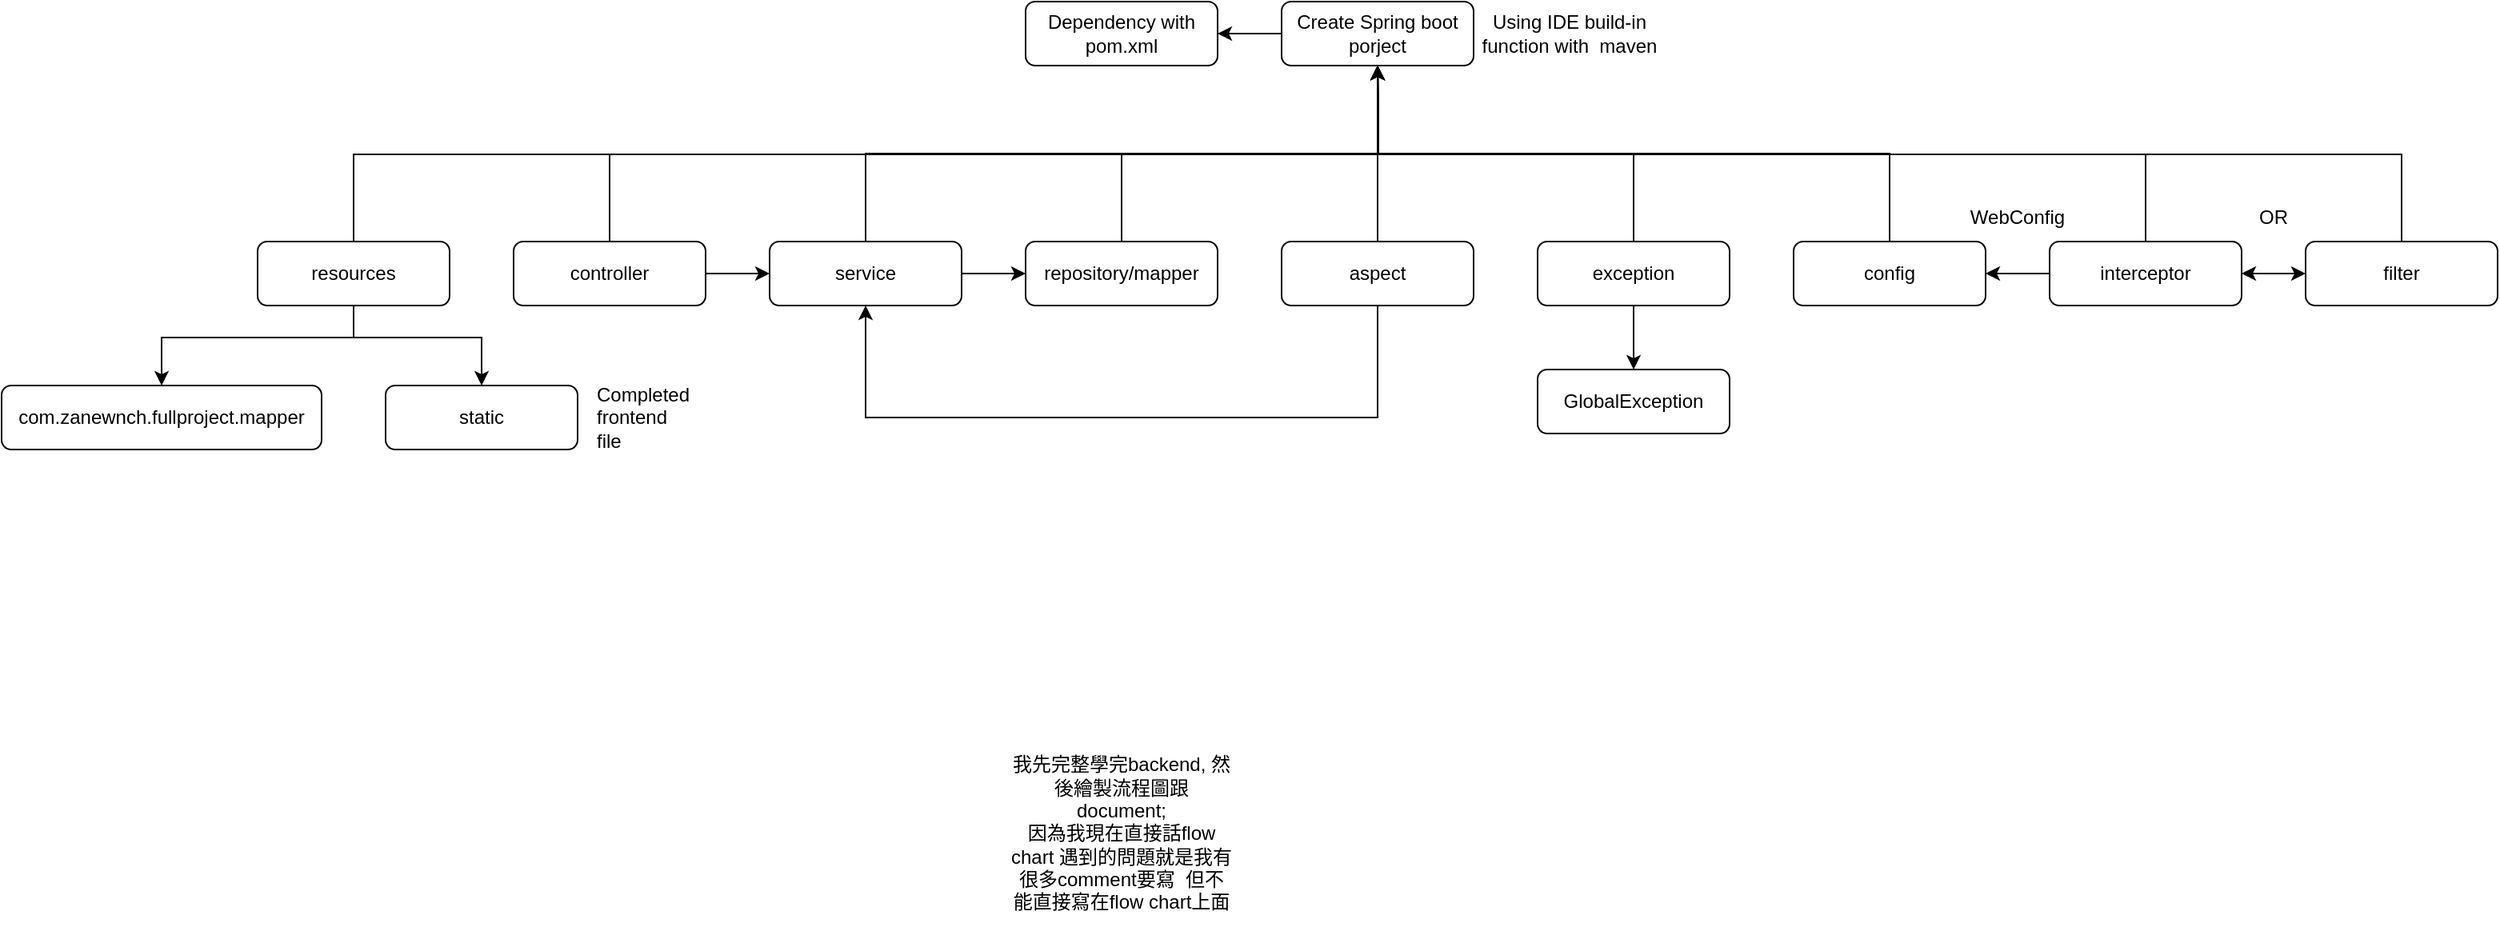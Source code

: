 <mxfile version="21.6.9" type="github">
  <diagram id="C5RBs43oDa-KdzZeNtuy" name="Page-1">
    <mxGraphModel dx="2086" dy="710" grid="1" gridSize="10" guides="1" tooltips="1" connect="1" arrows="1" fold="1" page="1" pageScale="1" pageWidth="827" pageHeight="1169" math="0" shadow="0">
      <root>
        <mxCell id="WIyWlLk6GJQsqaUBKTNV-0" />
        <mxCell id="WIyWlLk6GJQsqaUBKTNV-1" parent="WIyWlLk6GJQsqaUBKTNV-0" />
        <mxCell id="VAbePePrgSVZJEQ0e8aC-19" value="" style="edgeStyle=orthogonalEdgeStyle;rounded=0;orthogonalLoop=1;jettySize=auto;html=1;" edge="1" parent="WIyWlLk6GJQsqaUBKTNV-1" source="WIyWlLk6GJQsqaUBKTNV-3" target="VAbePePrgSVZJEQ0e8aC-10">
          <mxGeometry relative="1" as="geometry" />
        </mxCell>
        <mxCell id="WIyWlLk6GJQsqaUBKTNV-3" value="Create Spring boot porject" style="rounded=1;whiteSpace=wrap;html=1;fontSize=12;glass=0;strokeWidth=1;shadow=0;" parent="WIyWlLk6GJQsqaUBKTNV-1" vertex="1">
          <mxGeometry x="320" y="80" width="120" height="40" as="geometry" />
        </mxCell>
        <mxCell id="VAbePePrgSVZJEQ0e8aC-0" value="Using IDE build-in function with&amp;nbsp; maven" style="text;html=1;strokeColor=none;fillColor=none;align=center;verticalAlign=middle;whiteSpace=wrap;rounded=0;" vertex="1" parent="WIyWlLk6GJQsqaUBKTNV-1">
          <mxGeometry x="440" y="85" width="120" height="30" as="geometry" />
        </mxCell>
        <mxCell id="VAbePePrgSVZJEQ0e8aC-10" value="Dependency with pom.xml" style="rounded=1;whiteSpace=wrap;html=1;" vertex="1" parent="WIyWlLk6GJQsqaUBKTNV-1">
          <mxGeometry x="160" y="80" width="120" height="40" as="geometry" />
        </mxCell>
        <mxCell id="VAbePePrgSVZJEQ0e8aC-23" style="edgeStyle=orthogonalEdgeStyle;rounded=0;orthogonalLoop=1;jettySize=auto;html=1;exitX=0.5;exitY=0;exitDx=0;exitDy=0;" edge="1" parent="WIyWlLk6GJQsqaUBKTNV-1" source="VAbePePrgSVZJEQ0e8aC-11">
          <mxGeometry relative="1" as="geometry">
            <mxPoint x="380" y="120" as="targetPoint" />
          </mxGeometry>
        </mxCell>
        <mxCell id="VAbePePrgSVZJEQ0e8aC-49" value="" style="edgeStyle=orthogonalEdgeStyle;rounded=0;orthogonalLoop=1;jettySize=auto;html=1;" edge="1" parent="WIyWlLk6GJQsqaUBKTNV-1" source="VAbePePrgSVZJEQ0e8aC-11" target="VAbePePrgSVZJEQ0e8aC-12">
          <mxGeometry relative="1" as="geometry" />
        </mxCell>
        <mxCell id="VAbePePrgSVZJEQ0e8aC-11" value="controller" style="rounded=1;whiteSpace=wrap;html=1;shadow=0;flipH=1;" vertex="1" parent="WIyWlLk6GJQsqaUBKTNV-1">
          <mxGeometry x="-160" y="230" width="120" height="40" as="geometry" />
        </mxCell>
        <mxCell id="VAbePePrgSVZJEQ0e8aC-22" style="edgeStyle=orthogonalEdgeStyle;rounded=0;orthogonalLoop=1;jettySize=auto;html=1;exitX=0.5;exitY=0;exitDx=0;exitDy=0;entryX=0.5;entryY=1;entryDx=0;entryDy=0;" edge="1" parent="WIyWlLk6GJQsqaUBKTNV-1" source="VAbePePrgSVZJEQ0e8aC-12" target="WIyWlLk6GJQsqaUBKTNV-3">
          <mxGeometry relative="1" as="geometry" />
        </mxCell>
        <mxCell id="VAbePePrgSVZJEQ0e8aC-50" value="" style="edgeStyle=orthogonalEdgeStyle;rounded=0;orthogonalLoop=1;jettySize=auto;html=1;" edge="1" parent="WIyWlLk6GJQsqaUBKTNV-1" source="VAbePePrgSVZJEQ0e8aC-12" target="VAbePePrgSVZJEQ0e8aC-13">
          <mxGeometry relative="1" as="geometry" />
        </mxCell>
        <mxCell id="VAbePePrgSVZJEQ0e8aC-12" value="service" style="rounded=1;whiteSpace=wrap;html=1;shadow=0;flipH=1;" vertex="1" parent="WIyWlLk6GJQsqaUBKTNV-1">
          <mxGeometry y="230" width="120" height="40" as="geometry" />
        </mxCell>
        <mxCell id="VAbePePrgSVZJEQ0e8aC-21" style="edgeStyle=orthogonalEdgeStyle;rounded=0;orthogonalLoop=1;jettySize=auto;html=1;exitX=0.5;exitY=0;exitDx=0;exitDy=0;" edge="1" parent="WIyWlLk6GJQsqaUBKTNV-1" source="VAbePePrgSVZJEQ0e8aC-13">
          <mxGeometry relative="1" as="geometry">
            <mxPoint x="380" y="120" as="targetPoint" />
          </mxGeometry>
        </mxCell>
        <mxCell id="VAbePePrgSVZJEQ0e8aC-13" value="repository/mapper" style="rounded=1;whiteSpace=wrap;html=1;shadow=0;flipH=1;" vertex="1" parent="WIyWlLk6GJQsqaUBKTNV-1">
          <mxGeometry x="160" y="230" width="120" height="40" as="geometry" />
        </mxCell>
        <mxCell id="VAbePePrgSVZJEQ0e8aC-24" style="edgeStyle=orthogonalEdgeStyle;rounded=0;orthogonalLoop=1;jettySize=auto;html=1;exitX=0.5;exitY=0;exitDx=0;exitDy=0;" edge="1" parent="WIyWlLk6GJQsqaUBKTNV-1" source="VAbePePrgSVZJEQ0e8aC-14">
          <mxGeometry relative="1" as="geometry">
            <mxPoint x="380" y="120" as="targetPoint" />
          </mxGeometry>
        </mxCell>
        <mxCell id="VAbePePrgSVZJEQ0e8aC-48" value="" style="edgeStyle=orthogonalEdgeStyle;rounded=0;orthogonalLoop=1;jettySize=auto;html=1;" edge="1" parent="WIyWlLk6GJQsqaUBKTNV-1" source="VAbePePrgSVZJEQ0e8aC-14" target="VAbePePrgSVZJEQ0e8aC-47">
          <mxGeometry relative="1" as="geometry" />
        </mxCell>
        <mxCell id="VAbePePrgSVZJEQ0e8aC-14" value="exception" style="rounded=1;whiteSpace=wrap;html=1;shadow=0;flipH=1;" vertex="1" parent="WIyWlLk6GJQsqaUBKTNV-1">
          <mxGeometry x="480" y="230" width="120" height="40" as="geometry" />
        </mxCell>
        <mxCell id="VAbePePrgSVZJEQ0e8aC-28" style="edgeStyle=orthogonalEdgeStyle;rounded=0;orthogonalLoop=1;jettySize=auto;html=1;exitX=0.5;exitY=0;exitDx=0;exitDy=0;" edge="1" parent="WIyWlLk6GJQsqaUBKTNV-1" source="VAbePePrgSVZJEQ0e8aC-15">
          <mxGeometry relative="1" as="geometry">
            <mxPoint x="380" y="120" as="targetPoint" />
          </mxGeometry>
        </mxCell>
        <mxCell id="VAbePePrgSVZJEQ0e8aC-15" value="aspect" style="rounded=1;whiteSpace=wrap;html=1;shadow=0;flipH=1;" vertex="1" parent="WIyWlLk6GJQsqaUBKTNV-1">
          <mxGeometry x="320" y="230" width="120" height="40" as="geometry" />
        </mxCell>
        <mxCell id="VAbePePrgSVZJEQ0e8aC-25" style="edgeStyle=orthogonalEdgeStyle;rounded=0;orthogonalLoop=1;jettySize=auto;html=1;exitX=0.5;exitY=0;exitDx=0;exitDy=0;entryX=0.5;entryY=1;entryDx=0;entryDy=0;" edge="1" parent="WIyWlLk6GJQsqaUBKTNV-1" source="VAbePePrgSVZJEQ0e8aC-16" target="WIyWlLk6GJQsqaUBKTNV-3">
          <mxGeometry relative="1" as="geometry" />
        </mxCell>
        <mxCell id="VAbePePrgSVZJEQ0e8aC-16" value="config" style="rounded=1;whiteSpace=wrap;html=1;shadow=0;flipH=1;" vertex="1" parent="WIyWlLk6GJQsqaUBKTNV-1">
          <mxGeometry x="640" y="230" width="120" height="40" as="geometry" />
        </mxCell>
        <mxCell id="VAbePePrgSVZJEQ0e8aC-37" style="edgeStyle=orthogonalEdgeStyle;rounded=0;orthogonalLoop=1;jettySize=auto;html=1;exitX=0.5;exitY=0;exitDx=0;exitDy=0;" edge="1" parent="WIyWlLk6GJQsqaUBKTNV-1" source="VAbePePrgSVZJEQ0e8aC-17">
          <mxGeometry relative="1" as="geometry">
            <mxPoint x="380" y="120" as="targetPoint" />
          </mxGeometry>
        </mxCell>
        <mxCell id="VAbePePrgSVZJEQ0e8aC-17" value="interceptor" style="rounded=1;whiteSpace=wrap;html=1;shadow=0;flipH=1;" vertex="1" parent="WIyWlLk6GJQsqaUBKTNV-1">
          <mxGeometry x="800" y="230" width="120" height="40" as="geometry" />
        </mxCell>
        <mxCell id="VAbePePrgSVZJEQ0e8aC-39" style="edgeStyle=orthogonalEdgeStyle;rounded=0;orthogonalLoop=1;jettySize=auto;html=1;exitX=0.5;exitY=0;exitDx=0;exitDy=0;" edge="1" parent="WIyWlLk6GJQsqaUBKTNV-1" source="VAbePePrgSVZJEQ0e8aC-34">
          <mxGeometry relative="1" as="geometry">
            <mxPoint x="380" y="120" as="targetPoint" />
          </mxGeometry>
        </mxCell>
        <mxCell id="VAbePePrgSVZJEQ0e8aC-34" value="filter" style="rounded=1;whiteSpace=wrap;html=1;shadow=0;flipH=1;" vertex="1" parent="WIyWlLk6GJQsqaUBKTNV-1">
          <mxGeometry x="960" y="230" width="120" height="40" as="geometry" />
        </mxCell>
        <mxCell id="VAbePePrgSVZJEQ0e8aC-41" value="" style="endArrow=classic;startArrow=classic;html=1;rounded=0;entryX=0;entryY=0.5;entryDx=0;entryDy=0;exitX=1;exitY=0.5;exitDx=0;exitDy=0;" edge="1" parent="WIyWlLk6GJQsqaUBKTNV-1" source="VAbePePrgSVZJEQ0e8aC-17" target="VAbePePrgSVZJEQ0e8aC-34">
          <mxGeometry width="50" height="50" relative="1" as="geometry">
            <mxPoint x="930" y="250" as="sourcePoint" />
            <mxPoint x="650" y="210" as="targetPoint" />
          </mxGeometry>
        </mxCell>
        <mxCell id="VAbePePrgSVZJEQ0e8aC-42" value="OR" style="text;html=1;strokeColor=none;fillColor=none;align=center;verticalAlign=middle;whiteSpace=wrap;rounded=0;" vertex="1" parent="WIyWlLk6GJQsqaUBKTNV-1">
          <mxGeometry x="910" y="200" width="60" height="30" as="geometry" />
        </mxCell>
        <mxCell id="VAbePePrgSVZJEQ0e8aC-43" value="" style="endArrow=classic;html=1;rounded=0;entryX=1;entryY=0.5;entryDx=0;entryDy=0;exitX=0;exitY=0.5;exitDx=0;exitDy=0;" edge="1" parent="WIyWlLk6GJQsqaUBKTNV-1" source="VAbePePrgSVZJEQ0e8aC-17" target="VAbePePrgSVZJEQ0e8aC-16">
          <mxGeometry width="50" height="50" relative="1" as="geometry">
            <mxPoint x="600" y="260" as="sourcePoint" />
            <mxPoint x="650" y="210" as="targetPoint" />
          </mxGeometry>
        </mxCell>
        <mxCell id="VAbePePrgSVZJEQ0e8aC-44" value="WebConfig" style="text;html=1;strokeColor=none;fillColor=none;align=center;verticalAlign=middle;whiteSpace=wrap;rounded=0;" vertex="1" parent="WIyWlLk6GJQsqaUBKTNV-1">
          <mxGeometry x="750" y="200" width="60" height="30" as="geometry" />
        </mxCell>
        <mxCell id="VAbePePrgSVZJEQ0e8aC-47" value="GlobalException" style="rounded=1;whiteSpace=wrap;html=1;shadow=0;flipH=1;" vertex="1" parent="WIyWlLk6GJQsqaUBKTNV-1">
          <mxGeometry x="480" y="310" width="120" height="40" as="geometry" />
        </mxCell>
        <mxCell id="VAbePePrgSVZJEQ0e8aC-51" value="" style="endArrow=classic;html=1;rounded=0;exitX=0.5;exitY=1;exitDx=0;exitDy=0;entryX=0.5;entryY=1;entryDx=0;entryDy=0;" edge="1" parent="WIyWlLk6GJQsqaUBKTNV-1" source="VAbePePrgSVZJEQ0e8aC-15" target="VAbePePrgSVZJEQ0e8aC-12">
          <mxGeometry width="50" height="50" relative="1" as="geometry">
            <mxPoint x="430" y="260" as="sourcePoint" />
            <mxPoint x="-30" y="340" as="targetPoint" />
            <Array as="points">
              <mxPoint x="380" y="340" />
              <mxPoint x="60" y="340" />
            </Array>
          </mxGeometry>
        </mxCell>
        <mxCell id="VAbePePrgSVZJEQ0e8aC-67" style="edgeStyle=orthogonalEdgeStyle;rounded=0;orthogonalLoop=1;jettySize=auto;html=1;exitX=0.5;exitY=0;exitDx=0;exitDy=0;" edge="1" parent="WIyWlLk6GJQsqaUBKTNV-1" source="VAbePePrgSVZJEQ0e8aC-52">
          <mxGeometry relative="1" as="geometry">
            <mxPoint x="380" y="120" as="targetPoint" />
          </mxGeometry>
        </mxCell>
        <mxCell id="VAbePePrgSVZJEQ0e8aC-52" value="resources" style="rounded=1;whiteSpace=wrap;html=1;shadow=0;flipH=1;" vertex="1" parent="WIyWlLk6GJQsqaUBKTNV-1">
          <mxGeometry x="-320" y="230" width="120" height="40" as="geometry" />
        </mxCell>
        <mxCell id="VAbePePrgSVZJEQ0e8aC-56" value="" style="edgeStyle=orthogonalEdgeStyle;rounded=0;orthogonalLoop=1;jettySize=auto;html=1;" edge="1" parent="WIyWlLk6GJQsqaUBKTNV-1" source="VAbePePrgSVZJEQ0e8aC-53">
          <mxGeometry relative="1" as="geometry">
            <mxPoint x="-240" y="360" as="targetPoint" />
          </mxGeometry>
        </mxCell>
        <mxCell id="VAbePePrgSVZJEQ0e8aC-57" value="com.zanewnch.fullproject.mapper" style="rounded=1;whiteSpace=wrap;html=1;shadow=0;flipH=1;" vertex="1" parent="WIyWlLk6GJQsqaUBKTNV-1">
          <mxGeometry x="-480" y="320" width="200" height="40" as="geometry" />
        </mxCell>
        <mxCell id="VAbePePrgSVZJEQ0e8aC-58" value="static" style="rounded=1;whiteSpace=wrap;html=1;shadow=0;flipH=1;" vertex="1" parent="WIyWlLk6GJQsqaUBKTNV-1">
          <mxGeometry x="-240" y="320" width="120" height="40" as="geometry" />
        </mxCell>
        <mxCell id="VAbePePrgSVZJEQ0e8aC-61" value="" style="endArrow=classic;html=1;rounded=0;exitX=0.5;exitY=1;exitDx=0;exitDy=0;entryX=0.5;entryY=0;entryDx=0;entryDy=0;" edge="1" parent="WIyWlLk6GJQsqaUBKTNV-1" source="VAbePePrgSVZJEQ0e8aC-52" target="VAbePePrgSVZJEQ0e8aC-57">
          <mxGeometry width="50" height="50" relative="1" as="geometry">
            <mxPoint x="-150" y="290" as="sourcePoint" />
            <mxPoint x="-100" y="240" as="targetPoint" />
            <Array as="points">
              <mxPoint x="-260" y="290" />
              <mxPoint x="-380" y="290" />
            </Array>
          </mxGeometry>
        </mxCell>
        <mxCell id="VAbePePrgSVZJEQ0e8aC-62" value="" style="endArrow=classic;html=1;rounded=0;entryX=0.5;entryY=0;entryDx=0;entryDy=0;" edge="1" parent="WIyWlLk6GJQsqaUBKTNV-1" target="VAbePePrgSVZJEQ0e8aC-58">
          <mxGeometry width="50" height="50" relative="1" as="geometry">
            <mxPoint x="-260" y="270" as="sourcePoint" />
            <mxPoint x="-100" y="240" as="targetPoint" />
            <Array as="points">
              <mxPoint x="-260" y="290" />
              <mxPoint x="-220" y="290" />
              <mxPoint x="-180" y="290" />
            </Array>
          </mxGeometry>
        </mxCell>
        <mxCell id="VAbePePrgSVZJEQ0e8aC-64" value="Completed frontend file" style="text;html=1;strokeColor=none;fillColor=none;align=left;verticalAlign=middle;whiteSpace=wrap;rounded=0;" vertex="1" parent="WIyWlLk6GJQsqaUBKTNV-1">
          <mxGeometry x="-110" y="325" width="60" height="30" as="geometry" />
        </mxCell>
        <mxCell id="VAbePePrgSVZJEQ0e8aC-68" value="我先完整學完backend, 然後繪製流程圖跟document;&lt;br&gt;因為我現在直接話flow chart 遇到的問題就是我有很多comment要寫&amp;nbsp; 但不能直接寫在flow chart上面" style="text;html=1;strokeColor=none;fillColor=none;align=center;verticalAlign=middle;whiteSpace=wrap;rounded=0;" vertex="1" parent="WIyWlLk6GJQsqaUBKTNV-1">
          <mxGeometry x="150" y="540" width="140" height="120" as="geometry" />
        </mxCell>
      </root>
    </mxGraphModel>
  </diagram>
</mxfile>
